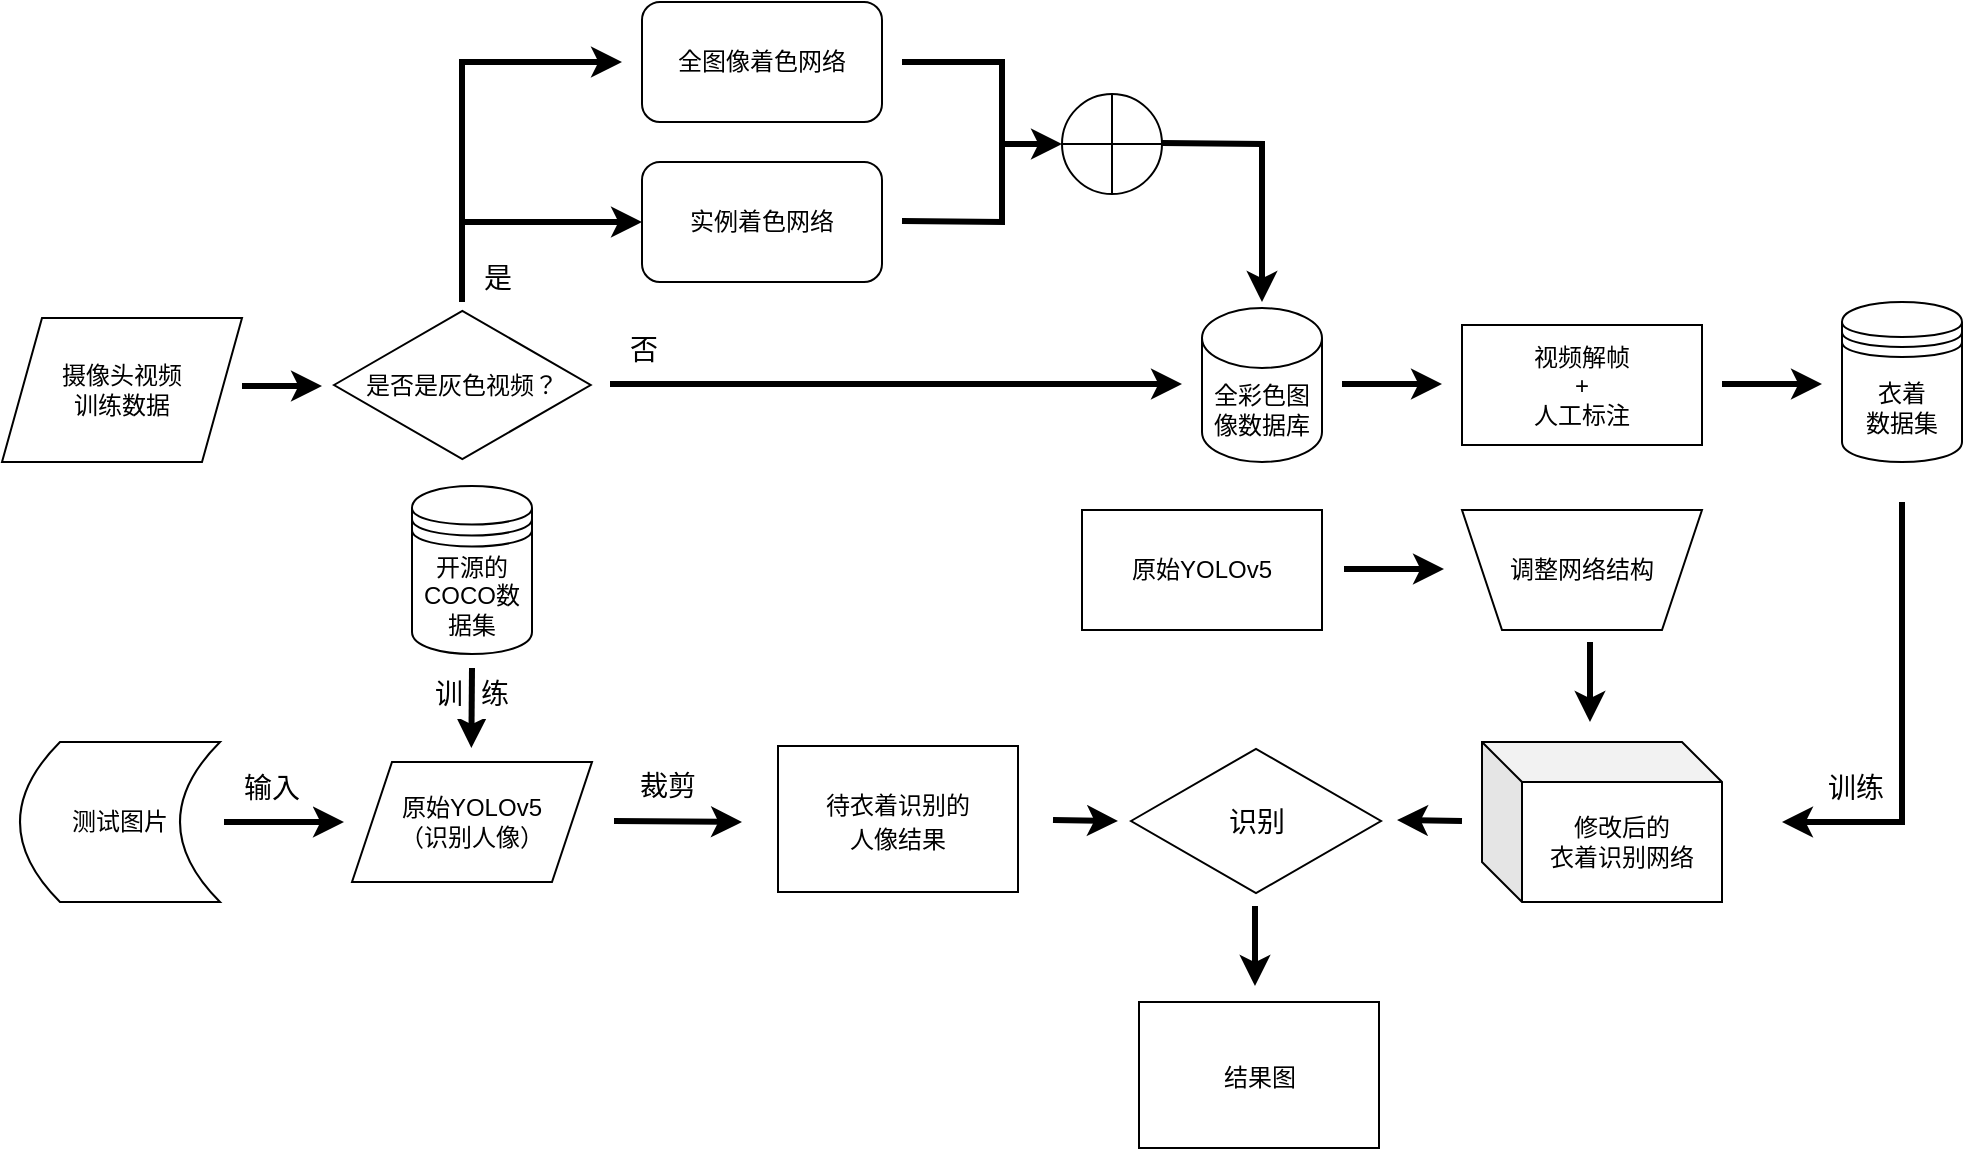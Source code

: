 <mxfile version="16.0.3" type="github">
  <diagram id="9fs0jbMGToxrDvv_5c6s" name="Page-1">
    <mxGraphModel dx="1422" dy="706" grid="1" gridSize="10" guides="1" tooltips="1" connect="1" arrows="1" fold="1" page="1" pageScale="1" pageWidth="827" pageHeight="1169" math="0" shadow="0">
      <root>
        <mxCell id="0" />
        <mxCell id="1" parent="0" />
        <mxCell id="qQ-a2JhAL3kPGBjxck63-1" value="摄像头视频&lt;br&gt;训练数据" style="shape=parallelogram;perimeter=parallelogramPerimeter;whiteSpace=wrap;html=1;fixedSize=1;" parent="1" vertex="1">
          <mxGeometry x="20" y="168" width="120" height="72" as="geometry" />
        </mxCell>
        <mxCell id="qQ-a2JhAL3kPGBjxck63-3" value="是否是灰色视频？" style="html=1;whiteSpace=wrap;aspect=fixed;shape=isoRectangle;" parent="1" vertex="1">
          <mxGeometry x="186" y="163" width="128.34" height="77" as="geometry" />
        </mxCell>
        <mxCell id="qQ-a2JhAL3kPGBjxck63-4" value="" style="endArrow=classic;html=1;rounded=0;strokeWidth=3;" parent="1" edge="1">
          <mxGeometry width="50" height="50" relative="1" as="geometry">
            <mxPoint x="140" y="202" as="sourcePoint" />
            <mxPoint x="180" y="202" as="targetPoint" />
          </mxGeometry>
        </mxCell>
        <mxCell id="qQ-a2JhAL3kPGBjxck63-6" value="全图像着色网络" style="rounded=1;whiteSpace=wrap;html=1;" parent="1" vertex="1">
          <mxGeometry x="340" y="10" width="120" height="60" as="geometry" />
        </mxCell>
        <mxCell id="qQ-a2JhAL3kPGBjxck63-7" value="实例着色网络" style="rounded=1;whiteSpace=wrap;html=1;" parent="1" vertex="1">
          <mxGeometry x="340" y="90" width="120" height="60" as="geometry" />
        </mxCell>
        <mxCell id="qQ-a2JhAL3kPGBjxck63-8" value="" style="endArrow=classic;html=1;rounded=0;strokeWidth=3;" parent="1" edge="1">
          <mxGeometry width="50" height="50" relative="1" as="geometry">
            <mxPoint x="250" y="160" as="sourcePoint" />
            <mxPoint x="330" y="40" as="targetPoint" />
            <Array as="points">
              <mxPoint x="250" y="40" />
            </Array>
          </mxGeometry>
        </mxCell>
        <mxCell id="qQ-a2JhAL3kPGBjxck63-9" value="" style="endArrow=classic;html=1;rounded=0;strokeWidth=3;entryX=0;entryY=0.5;entryDx=0;entryDy=0;" parent="1" target="qQ-a2JhAL3kPGBjxck63-7" edge="1">
          <mxGeometry width="50" height="50" relative="1" as="geometry">
            <mxPoint x="250" y="120" as="sourcePoint" />
            <mxPoint x="380" y="270" as="targetPoint" />
          </mxGeometry>
        </mxCell>
        <mxCell id="qQ-a2JhAL3kPGBjxck63-10" value="" style="shape=orEllipse;perimeter=ellipsePerimeter;whiteSpace=wrap;html=1;backgroundOutline=1;" parent="1" vertex="1">
          <mxGeometry x="550" y="56" width="50" height="50" as="geometry" />
        </mxCell>
        <mxCell id="qQ-a2JhAL3kPGBjxck63-11" value="" style="endArrow=classic;html=1;rounded=0;strokeWidth=3;entryX=0;entryY=0.5;entryDx=0;entryDy=0;" parent="1" target="qQ-a2JhAL3kPGBjxck63-10" edge="1">
          <mxGeometry width="50" height="50" relative="1" as="geometry">
            <mxPoint x="470" y="40" as="sourcePoint" />
            <mxPoint x="520" y="170" as="targetPoint" />
            <Array as="points">
              <mxPoint x="520" y="40" />
              <mxPoint x="520" y="81" />
            </Array>
          </mxGeometry>
        </mxCell>
        <mxCell id="qQ-a2JhAL3kPGBjxck63-12" value="" style="endArrow=none;html=1;rounded=0;strokeWidth=3;endFill=0;" parent="1" edge="1">
          <mxGeometry width="50" height="50" relative="1" as="geometry">
            <mxPoint x="470" y="119.5" as="sourcePoint" />
            <mxPoint x="520" y="80" as="targetPoint" />
            <Array as="points">
              <mxPoint x="520" y="120" />
            </Array>
          </mxGeometry>
        </mxCell>
        <mxCell id="qQ-a2JhAL3kPGBjxck63-13" value="" style="endArrow=classic;html=1;rounded=0;strokeWidth=3;" parent="1" edge="1">
          <mxGeometry width="50" height="50" relative="1" as="geometry">
            <mxPoint x="600" y="80.5" as="sourcePoint" />
            <mxPoint x="650" y="160" as="targetPoint" />
            <Array as="points">
              <mxPoint x="650" y="81" />
            </Array>
          </mxGeometry>
        </mxCell>
        <mxCell id="qQ-a2JhAL3kPGBjxck63-14" value="全彩色图像数据库" style="shape=cylinder3;whiteSpace=wrap;html=1;boundedLbl=1;backgroundOutline=1;size=15;" parent="1" vertex="1">
          <mxGeometry x="620" y="163" width="60" height="77" as="geometry" />
        </mxCell>
        <mxCell id="qQ-a2JhAL3kPGBjxck63-15" value="" style="endArrow=classic;html=1;rounded=0;strokeWidth=3;" parent="1" edge="1">
          <mxGeometry width="50" height="50" relative="1" as="geometry">
            <mxPoint x="324" y="201" as="sourcePoint" />
            <mxPoint x="610" y="201" as="targetPoint" />
          </mxGeometry>
        </mxCell>
        <mxCell id="qQ-a2JhAL3kPGBjxck63-16" value="" style="endArrow=classic;html=1;rounded=0;strokeWidth=3;" parent="1" edge="1">
          <mxGeometry width="50" height="50" relative="1" as="geometry">
            <mxPoint x="690" y="201" as="sourcePoint" />
            <mxPoint x="740" y="201" as="targetPoint" />
          </mxGeometry>
        </mxCell>
        <mxCell id="qQ-a2JhAL3kPGBjxck63-17" value="视频解帧&lt;br&gt;+&lt;br&gt;人工标注" style="rounded=0;whiteSpace=wrap;html=1;" parent="1" vertex="1">
          <mxGeometry x="750" y="171.5" width="120" height="60" as="geometry" />
        </mxCell>
        <mxCell id="qQ-a2JhAL3kPGBjxck63-18" value="" style="endArrow=classic;html=1;rounded=0;strokeWidth=3;" parent="1" edge="1">
          <mxGeometry width="50" height="50" relative="1" as="geometry">
            <mxPoint x="880" y="201" as="sourcePoint" />
            <mxPoint x="930" y="201" as="targetPoint" />
          </mxGeometry>
        </mxCell>
        <mxCell id="EEu4lTXLKkykwsV3e_mY-1" value="" style="endArrow=classic;html=1;rounded=0;strokeWidth=3;" edge="1" parent="1">
          <mxGeometry width="50" height="50" relative="1" as="geometry">
            <mxPoint x="970" y="260" as="sourcePoint" />
            <mxPoint x="910" y="420" as="targetPoint" />
            <Array as="points">
              <mxPoint x="970" y="420" />
            </Array>
          </mxGeometry>
        </mxCell>
        <mxCell id="EEu4lTXLKkykwsV3e_mY-2" value="原始YOLOv5" style="rounded=0;whiteSpace=wrap;html=1;" vertex="1" parent="1">
          <mxGeometry x="560" y="264" width="120" height="60" as="geometry" />
        </mxCell>
        <mxCell id="EEu4lTXLKkykwsV3e_mY-3" value="修改后的&lt;br&gt;衣着识别网络" style="shape=cube;whiteSpace=wrap;html=1;boundedLbl=1;backgroundOutline=1;darkOpacity=0.05;darkOpacity2=0.1;" vertex="1" parent="1">
          <mxGeometry x="760" y="380" width="120" height="80" as="geometry" />
        </mxCell>
        <mxCell id="EEu4lTXLKkykwsV3e_mY-4" value="调整网络结构" style="shape=trapezoid;perimeter=trapezoidPerimeter;whiteSpace=wrap;html=1;fixedSize=1;direction=west;" vertex="1" parent="1">
          <mxGeometry x="750" y="264" width="120" height="60" as="geometry" />
        </mxCell>
        <mxCell id="EEu4lTXLKkykwsV3e_mY-5" value="" style="endArrow=classic;html=1;rounded=0;strokeWidth=3;" edge="1" parent="1">
          <mxGeometry width="50" height="50" relative="1" as="geometry">
            <mxPoint x="691" y="293.5" as="sourcePoint" />
            <mxPoint x="741" y="293.5" as="targetPoint" />
          </mxGeometry>
        </mxCell>
        <mxCell id="EEu4lTXLKkykwsV3e_mY-6" value="" style="endArrow=classic;html=1;rounded=0;strokeWidth=3;" edge="1" parent="1">
          <mxGeometry width="50" height="50" relative="1" as="geometry">
            <mxPoint x="814" y="330" as="sourcePoint" />
            <mxPoint x="814" y="370" as="targetPoint" />
          </mxGeometry>
        </mxCell>
        <mxCell id="EEu4lTXLKkykwsV3e_mY-7" value="测试图片" style="shape=dataStorage;whiteSpace=wrap;html=1;fixedSize=1;" vertex="1" parent="1">
          <mxGeometry x="29" y="380" width="100" height="80" as="geometry" />
        </mxCell>
        <mxCell id="EEu4lTXLKkykwsV3e_mY-8" value="原始YOLOv5&lt;br&gt;（识别人像）" style="shape=parallelogram;perimeter=parallelogramPerimeter;whiteSpace=wrap;html=1;fixedSize=1;" vertex="1" parent="1">
          <mxGeometry x="195" y="390" width="120" height="60" as="geometry" />
        </mxCell>
        <mxCell id="EEu4lTXLKkykwsV3e_mY-9" value="衣着&lt;br&gt;数据集" style="shape=datastore;whiteSpace=wrap;html=1;" vertex="1" parent="1">
          <mxGeometry x="940" y="160" width="60" height="80" as="geometry" />
        </mxCell>
        <mxCell id="EEu4lTXLKkykwsV3e_mY-10" value="开源的COCO数据集" style="shape=datastore;whiteSpace=wrap;html=1;" vertex="1" parent="1">
          <mxGeometry x="225" y="252" width="60" height="84" as="geometry" />
        </mxCell>
        <mxCell id="EEu4lTXLKkykwsV3e_mY-11" value="" style="endArrow=classic;html=1;rounded=0;strokeWidth=3;" edge="1" parent="1">
          <mxGeometry width="50" height="50" relative="1" as="geometry">
            <mxPoint x="255" y="343" as="sourcePoint" />
            <mxPoint x="254.67" y="383" as="targetPoint" />
          </mxGeometry>
        </mxCell>
        <mxCell id="EEu4lTXLKkykwsV3e_mY-12" value="" style="endArrow=classic;html=1;rounded=0;strokeWidth=3;" edge="1" parent="1">
          <mxGeometry width="50" height="50" relative="1" as="geometry">
            <mxPoint x="131" y="420" as="sourcePoint" />
            <mxPoint x="191" y="420" as="targetPoint" />
          </mxGeometry>
        </mxCell>
        <mxCell id="EEu4lTXLKkykwsV3e_mY-14" value="&lt;font style=&quot;font-size: 14px&quot;&gt;是&lt;/font&gt;" style="rounded=0;whiteSpace=wrap;html=1;strokeColor=#FFFFFF;" vertex="1" parent="1">
          <mxGeometry x="253" y="133" width="30" height="30" as="geometry" />
        </mxCell>
        <mxCell id="EEu4lTXLKkykwsV3e_mY-15" value="&lt;font style=&quot;font-size: 14px&quot;&gt;否&lt;/font&gt;" style="rounded=0;whiteSpace=wrap;html=1;strokeColor=#FFFFFF;" vertex="1" parent="1">
          <mxGeometry x="326" y="169" width="30" height="30" as="geometry" />
        </mxCell>
        <mxCell id="EEu4lTXLKkykwsV3e_mY-16" value="&lt;font style=&quot;font-size: 14px&quot;&gt;训练&lt;/font&gt;" style="rounded=0;whiteSpace=wrap;html=1;strokeColor=#FFFFFF;" vertex="1" parent="1">
          <mxGeometry x="927" y="388" width="40" height="30" as="geometry" />
        </mxCell>
        <mxCell id="EEu4lTXLKkykwsV3e_mY-17" value="" style="endArrow=classic;html=1;rounded=0;strokeWidth=3;" edge="1" parent="1">
          <mxGeometry width="50" height="50" relative="1" as="geometry">
            <mxPoint x="326" y="419.5" as="sourcePoint" />
            <mxPoint x="390" y="420" as="targetPoint" />
          </mxGeometry>
        </mxCell>
        <mxCell id="EEu4lTXLKkykwsV3e_mY-18" value="&lt;font style=&quot;font-size: 14px&quot;&gt;输入&lt;/font&gt;" style="rounded=0;whiteSpace=wrap;html=1;strokeColor=#FFFFFF;" vertex="1" parent="1">
          <mxGeometry x="135" y="388" width="40" height="30" as="geometry" />
        </mxCell>
        <mxCell id="EEu4lTXLKkykwsV3e_mY-19" value="&lt;span style=&quot;font-size: 14px&quot;&gt;裁剪&lt;/span&gt;" style="rounded=0;whiteSpace=wrap;html=1;strokeColor=#FFFFFF;" vertex="1" parent="1">
          <mxGeometry x="333" y="387" width="40" height="30" as="geometry" />
        </mxCell>
        <mxCell id="EEu4lTXLKkykwsV3e_mY-20" value="&lt;span style=&quot;font-size: 14px&quot;&gt;训&lt;/span&gt;" style="rounded=0;whiteSpace=wrap;html=1;strokeColor=#FFFFFF;" vertex="1" parent="1">
          <mxGeometry x="235" y="344" width="17" height="24" as="geometry" />
        </mxCell>
        <mxCell id="EEu4lTXLKkykwsV3e_mY-25" value="&lt;span style=&quot;font-size: 14px&quot;&gt;练&lt;/span&gt;" style="rounded=0;whiteSpace=wrap;html=1;strokeColor=#FFFFFF;" vertex="1" parent="1">
          <mxGeometry x="258" y="344" width="17" height="24" as="geometry" />
        </mxCell>
        <mxCell id="EEu4lTXLKkykwsV3e_mY-26" value="识别" style="html=1;whiteSpace=wrap;aspect=fixed;shape=isoRectangle;fontSize=14;strokeColor=#000000;" vertex="1" parent="1">
          <mxGeometry x="584.5" y="382" width="125" height="75" as="geometry" />
        </mxCell>
        <mxCell id="EEu4lTXLKkykwsV3e_mY-27" value="" style="endArrow=classic;html=1;rounded=0;strokeWidth=3;" edge="1" parent="1">
          <mxGeometry width="50" height="50" relative="1" as="geometry">
            <mxPoint x="545.5" y="419" as="sourcePoint" />
            <mxPoint x="578" y="419.5" as="targetPoint" />
          </mxGeometry>
        </mxCell>
        <mxCell id="EEu4lTXLKkykwsV3e_mY-29" value="" style="endArrow=none;html=1;rounded=0;strokeWidth=3;endFill=0;startArrow=classic;startFill=1;" edge="1" parent="1">
          <mxGeometry width="50" height="50" relative="1" as="geometry">
            <mxPoint x="717.5" y="419" as="sourcePoint" />
            <mxPoint x="750" y="419.5" as="targetPoint" />
          </mxGeometry>
        </mxCell>
        <mxCell id="EEu4lTXLKkykwsV3e_mY-31" value="" style="endArrow=classic;html=1;rounded=0;strokeWidth=3;" edge="1" parent="1">
          <mxGeometry width="50" height="50" relative="1" as="geometry">
            <mxPoint x="646.5" y="462" as="sourcePoint" />
            <mxPoint x="646.5" y="502" as="targetPoint" />
          </mxGeometry>
        </mxCell>
        <mxCell id="EEu4lTXLKkykwsV3e_mY-36" value="&lt;span style=&quot;font-size: 12px&quot;&gt;待衣着识别的&lt;/span&gt;&lt;br style=&quot;font-size: 12px&quot;&gt;&lt;span style=&quot;font-size: 12px&quot;&gt;人像结果&lt;/span&gt;" style="rounded=0;whiteSpace=wrap;html=1;fontSize=14;strokeColor=#000000;" vertex="1" parent="1">
          <mxGeometry x="408" y="382" width="120" height="73" as="geometry" />
        </mxCell>
        <mxCell id="EEu4lTXLKkykwsV3e_mY-38" value="&lt;span style=&quot;font-size: 12px&quot;&gt;结果图&lt;/span&gt;" style="rounded=0;whiteSpace=wrap;html=1;fontSize=14;strokeColor=#000000;" vertex="1" parent="1">
          <mxGeometry x="588.5" y="510" width="120" height="73" as="geometry" />
        </mxCell>
      </root>
    </mxGraphModel>
  </diagram>
</mxfile>

